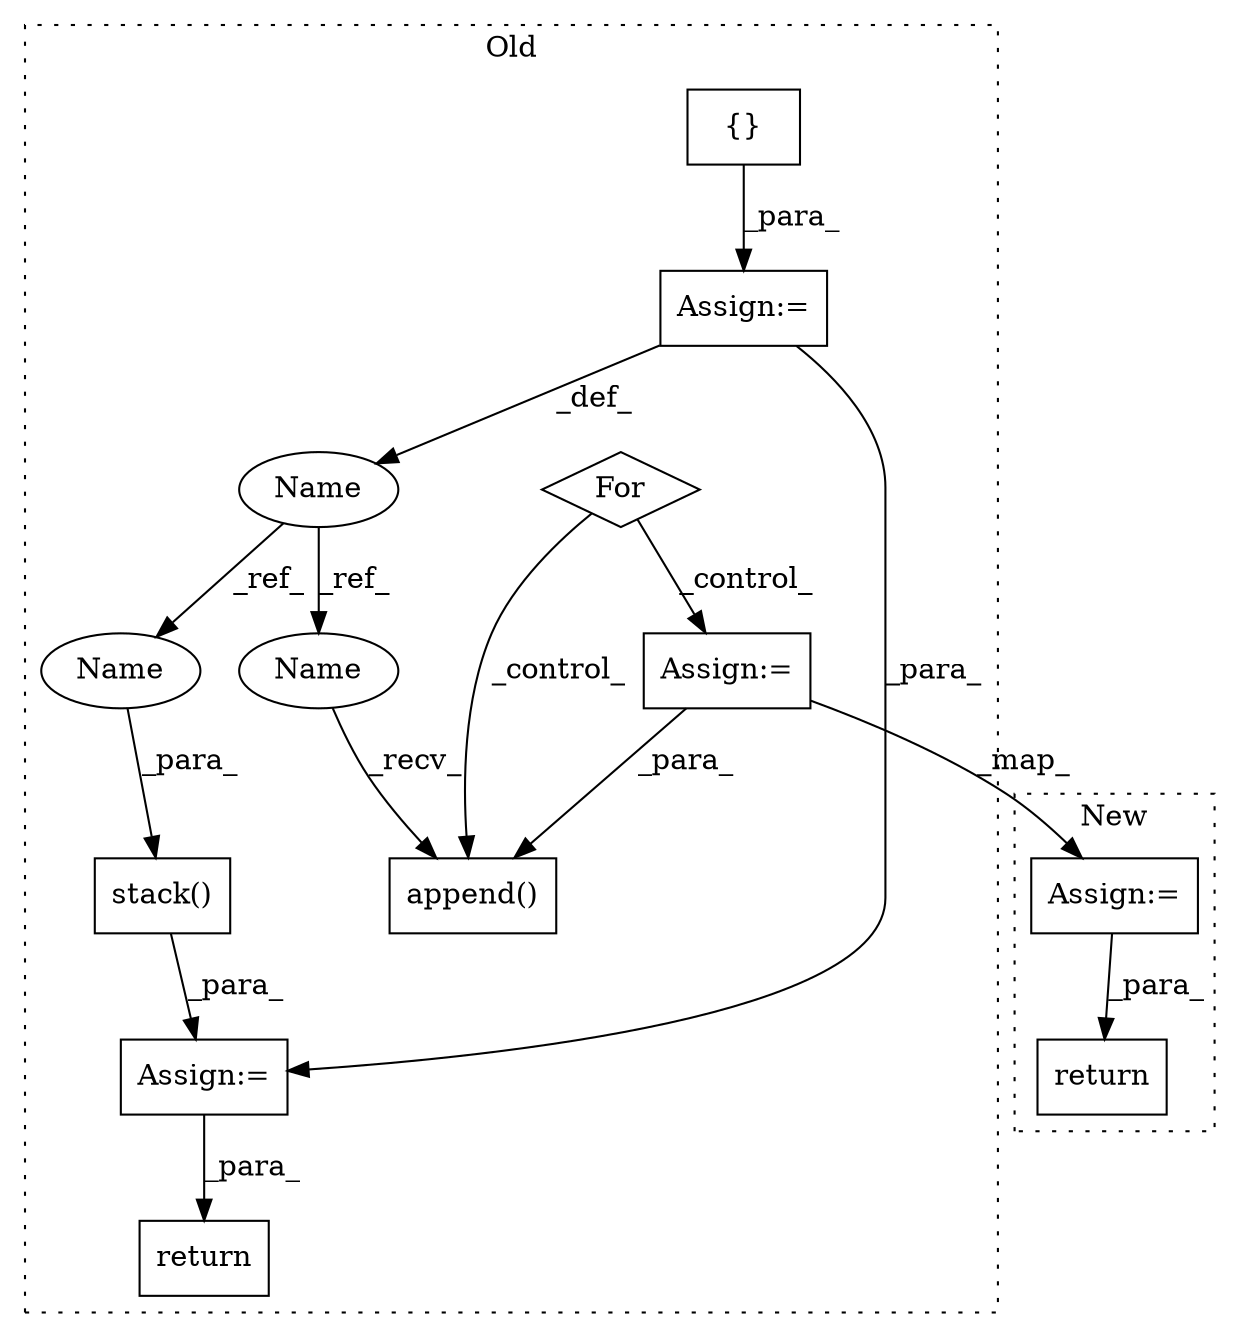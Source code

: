 digraph G {
subgraph cluster0 {
1 [label="stack()" a="75" s="5551,5582" l="12,8" shape="box"];
3 [label="return" a="93" s="5600" l="7" shape="box"];
4 [label="Assign:=" a="68" s="4956" l="3" shape="box"];
5 [label="{}" a="59" s="4959,4959" l="2,1" shape="box"];
6 [label="Assign:=" a="68" s="5548" l="3" shape="box"];
7 [label="append()" a="75" s="5445,5519" l="27,1" shape="box"];
8 [label="Assign:=" a="68" s="5390" l="3" shape="box"];
10 [label="For" a="107" s="5324,5370" l="4,15" shape="diamond"];
11 [label="Name" a="87" s="4937" l="19" shape="ellipse"];
12 [label="Name" a="87" s="5563" l="19" shape="ellipse"];
13 [label="Name" a="87" s="5445" l="19" shape="ellipse"];
label = "Old";
style="dotted";
}
subgraph cluster1 {
2 [label="return" a="93" s="4840" l="7" shape="box"];
9 [label="Assign:=" a="68" s="4785" l="3" shape="box"];
label = "New";
style="dotted";
}
1 -> 6 [label="_para_"];
4 -> 6 [label="_para_"];
4 -> 11 [label="_def_"];
5 -> 4 [label="_para_"];
6 -> 3 [label="_para_"];
8 -> 9 [label="_map_"];
8 -> 7 [label="_para_"];
9 -> 2 [label="_para_"];
10 -> 7 [label="_control_"];
10 -> 8 [label="_control_"];
11 -> 13 [label="_ref_"];
11 -> 12 [label="_ref_"];
12 -> 1 [label="_para_"];
13 -> 7 [label="_recv_"];
}